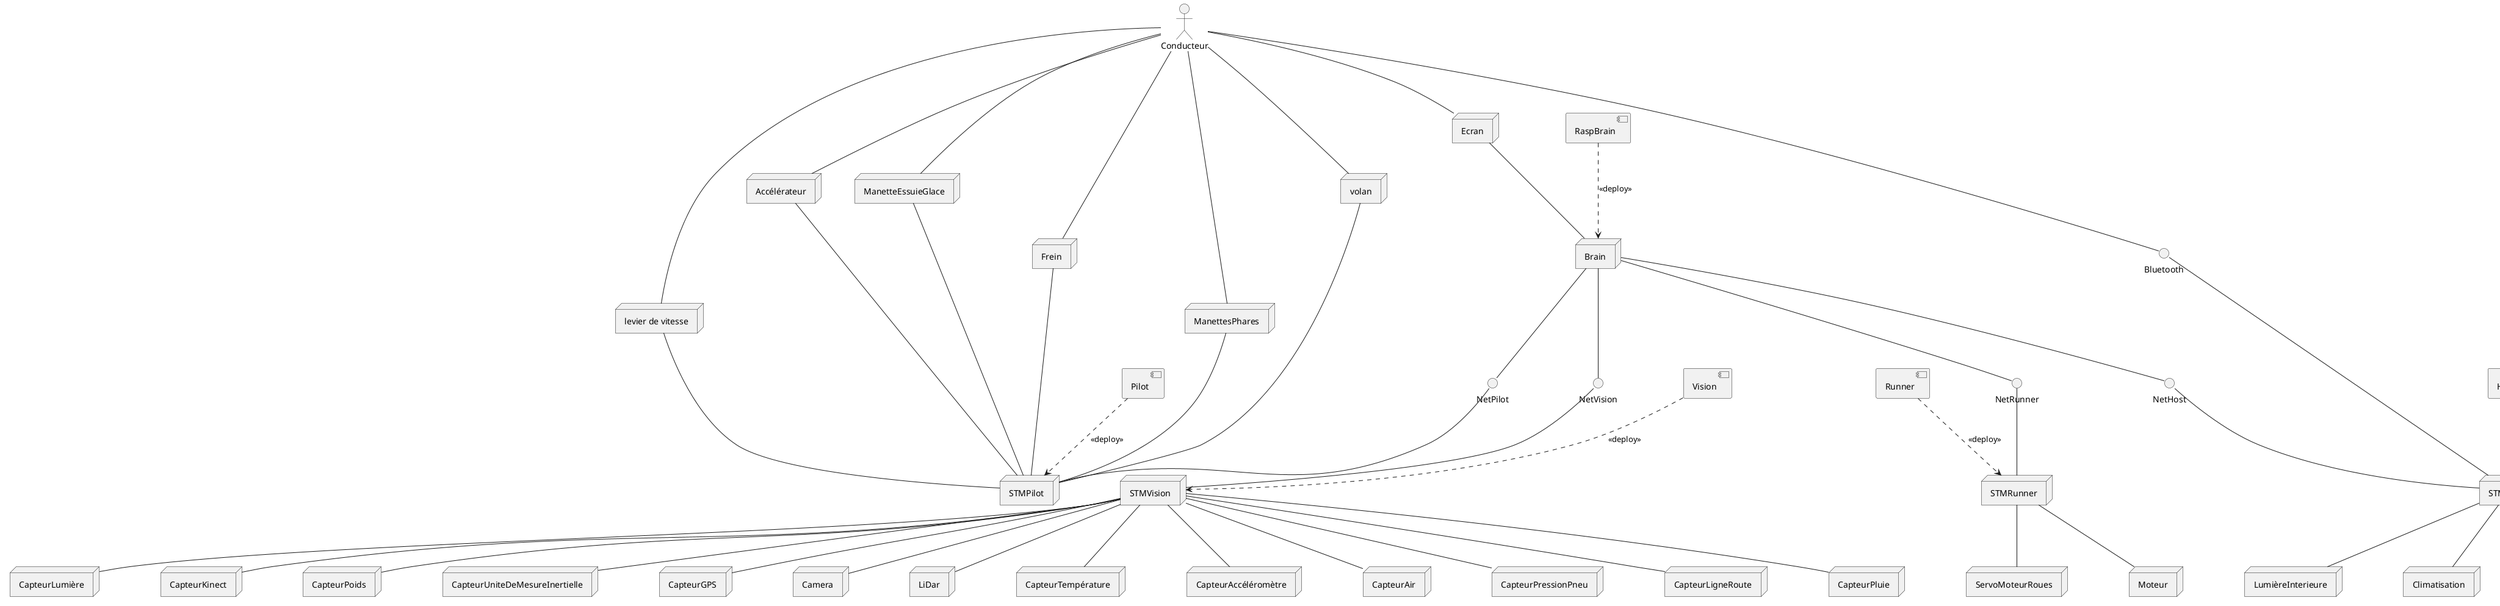 @startuml  diagramme_deploiement
' Configuration du style
skinparam nodesep 100
skinparam ranksep 100

actor "Conducteur" as Conducteur

'Modules du conducteur
node "volan" as Volant
node "levier de vitesse" as LevierVitesse
node "Accélérateur" as Accélérateur
node "Frein" as Frein

'Controleur et actionneurs
node "STMPilot" as STMPilot
node "Brain" as Brain
node "STMVision" as STMVision
node "STMRunner" as STMRunner
node "STMHost" as STMHost

'Module de l'écran de la voiture
node "Ecran" as Ecran

'Module de la caméra de Brain
node "Camera" as Camera

'Module des capteurs de Vision
node "LiDar" as LiDar
node "CapteurTempérature" as CTempérature
node "CapteurAccéléromètre" as CAccéléromètre
node "CapteurAir" as CAir
node "CapteurPressionPneu" as CPressionPneu
node "CapteurLigneRoute" as CLigneRoute
node "CapteurPluie" as CPluie
node "CapteurLumière" as CLumière
node "CapteurKinect" as CKinect
node "CapteurPoids" as CPoids
'Pour le niveau de pente
node "CapteurUniteDeMesureInertielle" as CUniteDeMesureInertielle 
node "CapteurGPS" as CGPS

'Module de Runner
node "Moteur" as Moteur
node "ServoMoteurRoues" as ServoMoteurRoues

'Module de Host
node "Microphone" as Microphone
node "HautParleur" as HautParleur
node "Phares" as Phares
node "LumièreInterieure" as LumièreInterieure
node "Climatisation" as Climatisation
node "EssuieGlace" as EssuieGlace

'Communication phares
node "ManettesPhares" as ManettesPhares
node "ManetteEssuieGlace" as ManetteEssuieGlace


[Pilot] ..> STMPilot : <<deploy>>
[RaspBrain] ..> Brain : <<deploy>>
[Vision] ..> STMVision : <<deploy>>
[Runner] ..> STMRunner : <<deploy>>
[Host] ..> STMHost : <<deploy>>

interface "NetVision" as NetVision
interface "NetRunner" as NetRunner
interface "NetHost" as NetHost
interface "NetPilot" as NetPilot
interface "Bluetooth" as Bluetooth

Conducteur -- Volant
Conducteur -- LevierVitesse
Conducteur -- Accélérateur
Conducteur -- Frein

Volant -- STMPilot
LevierVitesse -- STMPilot
Accélérateur -- STMPilot
Frein -- STMPilot

STMVision -- Camera
Ecran -- Brain 
Brain -- NetVision
Brain -- NetRunner
Brain -- NetHost
Brain -- NetPilot
NetPilot -- STMPilot
NetVision -- STMVision

STMVision -- LiDar
STMVision -- CTempérature
STMVision -- CAccéléromètre
STMVision -- CAir
STMVision -- CPressionPneu
STMVision -- CLigneRoute
STMVision -- CPluie
STMVision -- CLumière
STMVision -- CKinect
STMVision -- CPoids
STMVision -- CUniteDeMesureInertielle
STMVision -- CGPS


NetRunner -- STMRunner

STMRunner -- Moteur
STMRunner -- ServoMoteurRoues

STMHost -- Microphone
STMHost -- HautParleur
STMHost -- Phares
STMHost -- LumièreInterieure
STMHost -- Climatisation
STMHost -- EssuieGlace

NetHost -- STMHost

Conducteur -- ManetteEssuieGlace
Conducteur -- ManettesPhares

ManetteEssuieGlace -- STMPilot
ManettesPhares -- STMPilot

Conducteur -- Ecran
Conducteur -- Bluetooth

Bluetooth -- STMHost
@enduml